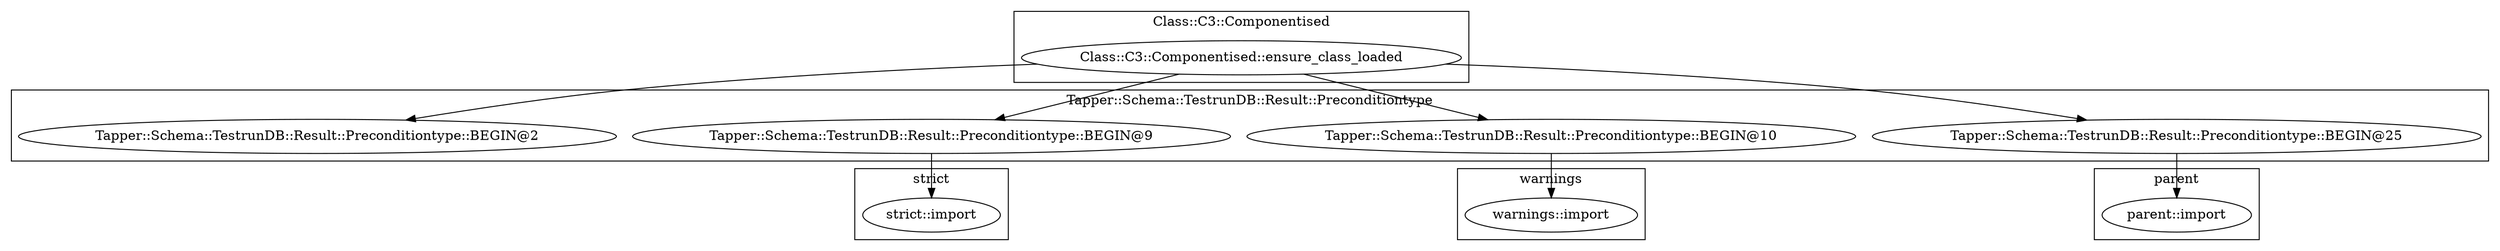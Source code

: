 digraph {
graph [overlap=false]
subgraph cluster_parent {
	label="parent";
	"parent::import";
}
subgraph cluster_Class_C3_Componentised {
	label="Class::C3::Componentised";
	"Class::C3::Componentised::ensure_class_loaded";
}
subgraph cluster_warnings {
	label="warnings";
	"warnings::import";
}
subgraph cluster_Tapper_Schema_TestrunDB_Result_Preconditiontype {
	label="Tapper::Schema::TestrunDB::Result::Preconditiontype";
	"Tapper::Schema::TestrunDB::Result::Preconditiontype::BEGIN@9";
	"Tapper::Schema::TestrunDB::Result::Preconditiontype::BEGIN@10";
	"Tapper::Schema::TestrunDB::Result::Preconditiontype::BEGIN@25";
	"Tapper::Schema::TestrunDB::Result::Preconditiontype::BEGIN@2";
}
subgraph cluster_strict {
	label="strict";
	"strict::import";
}
"Class::C3::Componentised::ensure_class_loaded" -> "Tapper::Schema::TestrunDB::Result::Preconditiontype::BEGIN@9";
"Tapper::Schema::TestrunDB::Result::Preconditiontype::BEGIN@10" -> "warnings::import";
"Tapper::Schema::TestrunDB::Result::Preconditiontype::BEGIN@9" -> "strict::import";
"Tapper::Schema::TestrunDB::Result::Preconditiontype::BEGIN@25" -> "parent::import";
"Class::C3::Componentised::ensure_class_loaded" -> "Tapper::Schema::TestrunDB::Result::Preconditiontype::BEGIN@2";
"Class::C3::Componentised::ensure_class_loaded" -> "Tapper::Schema::TestrunDB::Result::Preconditiontype::BEGIN@10";
"Class::C3::Componentised::ensure_class_loaded" -> "Tapper::Schema::TestrunDB::Result::Preconditiontype::BEGIN@25";
}
